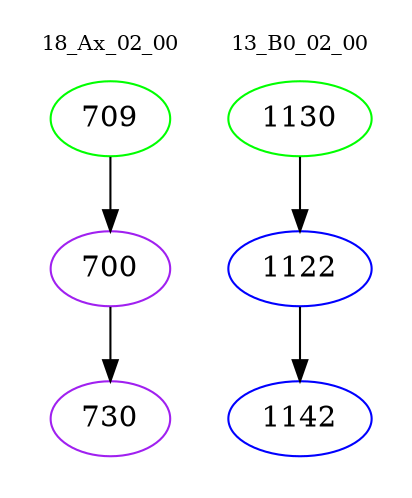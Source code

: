 digraph{
subgraph cluster_0 {
color = white
label = "18_Ax_02_00";
fontsize=10;
T0_709 [label="709", color="green"]
T0_709 -> T0_700 [color="black"]
T0_700 [label="700", color="purple"]
T0_700 -> T0_730 [color="black"]
T0_730 [label="730", color="purple"]
}
subgraph cluster_1 {
color = white
label = "13_B0_02_00";
fontsize=10;
T1_1130 [label="1130", color="green"]
T1_1130 -> T1_1122 [color="black"]
T1_1122 [label="1122", color="blue"]
T1_1122 -> T1_1142 [color="black"]
T1_1142 [label="1142", color="blue"]
}
}

